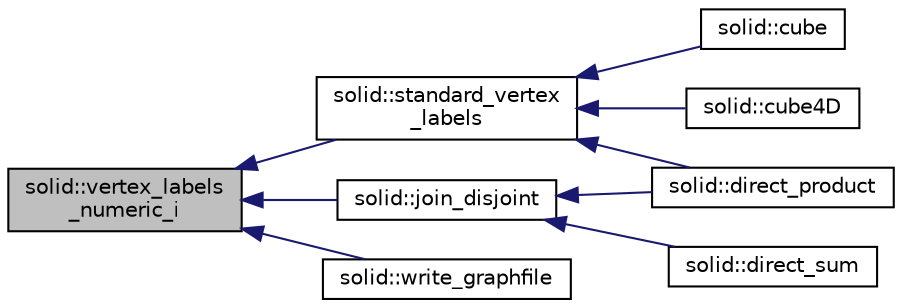 digraph "solid::vertex_labels_numeric_i"
{
  edge [fontname="Helvetica",fontsize="10",labelfontname="Helvetica",labelfontsize="10"];
  node [fontname="Helvetica",fontsize="10",shape=record];
  rankdir="LR";
  Node4619 [label="solid::vertex_labels\l_numeric_i",height=0.2,width=0.4,color="black", fillcolor="grey75", style="filled", fontcolor="black"];
  Node4619 -> Node4620 [dir="back",color="midnightblue",fontsize="10",style="solid",fontname="Helvetica"];
  Node4620 [label="solid::standard_vertex\l_labels",height=0.2,width=0.4,color="black", fillcolor="white", style="filled",URL="$d8/def/classsolid.html#abd47abc26a30fdb78e452b0a519b3076"];
  Node4620 -> Node4621 [dir="back",color="midnightblue",fontsize="10",style="solid",fontname="Helvetica"];
  Node4621 [label="solid::direct_product",height=0.2,width=0.4,color="black", fillcolor="white", style="filled",URL="$d8/def/classsolid.html#a8b4527c066bcebd2e6542fe158c607b0"];
  Node4620 -> Node4622 [dir="back",color="midnightblue",fontsize="10",style="solid",fontname="Helvetica"];
  Node4622 [label="solid::cube",height=0.2,width=0.4,color="black", fillcolor="white", style="filled",URL="$d8/def/classsolid.html#a308e6888759550da489397527ed89137"];
  Node4620 -> Node4623 [dir="back",color="midnightblue",fontsize="10",style="solid",fontname="Helvetica"];
  Node4623 [label="solid::cube4D",height=0.2,width=0.4,color="black", fillcolor="white", style="filled",URL="$d8/def/classsolid.html#ab6c85f8f130a3f4409ce5fe5340fb852"];
  Node4619 -> Node4624 [dir="back",color="midnightblue",fontsize="10",style="solid",fontname="Helvetica"];
  Node4624 [label="solid::join_disjoint",height=0.2,width=0.4,color="black", fillcolor="white", style="filled",URL="$d8/def/classsolid.html#ac3c7868e3b650b7112309c7ad15a394c"];
  Node4624 -> Node4625 [dir="back",color="midnightblue",fontsize="10",style="solid",fontname="Helvetica"];
  Node4625 [label="solid::direct_sum",height=0.2,width=0.4,color="black", fillcolor="white", style="filled",URL="$d8/def/classsolid.html#a2045d572bdbd493c541c69624baeedbf"];
  Node4624 -> Node4621 [dir="back",color="midnightblue",fontsize="10",style="solid",fontname="Helvetica"];
  Node4619 -> Node4626 [dir="back",color="midnightblue",fontsize="10",style="solid",fontname="Helvetica"];
  Node4626 [label="solid::write_graphfile",height=0.2,width=0.4,color="black", fillcolor="white", style="filled",URL="$d8/def/classsolid.html#ab21f3d7cb562fa9ce61b1a1cb2e5a411"];
}
